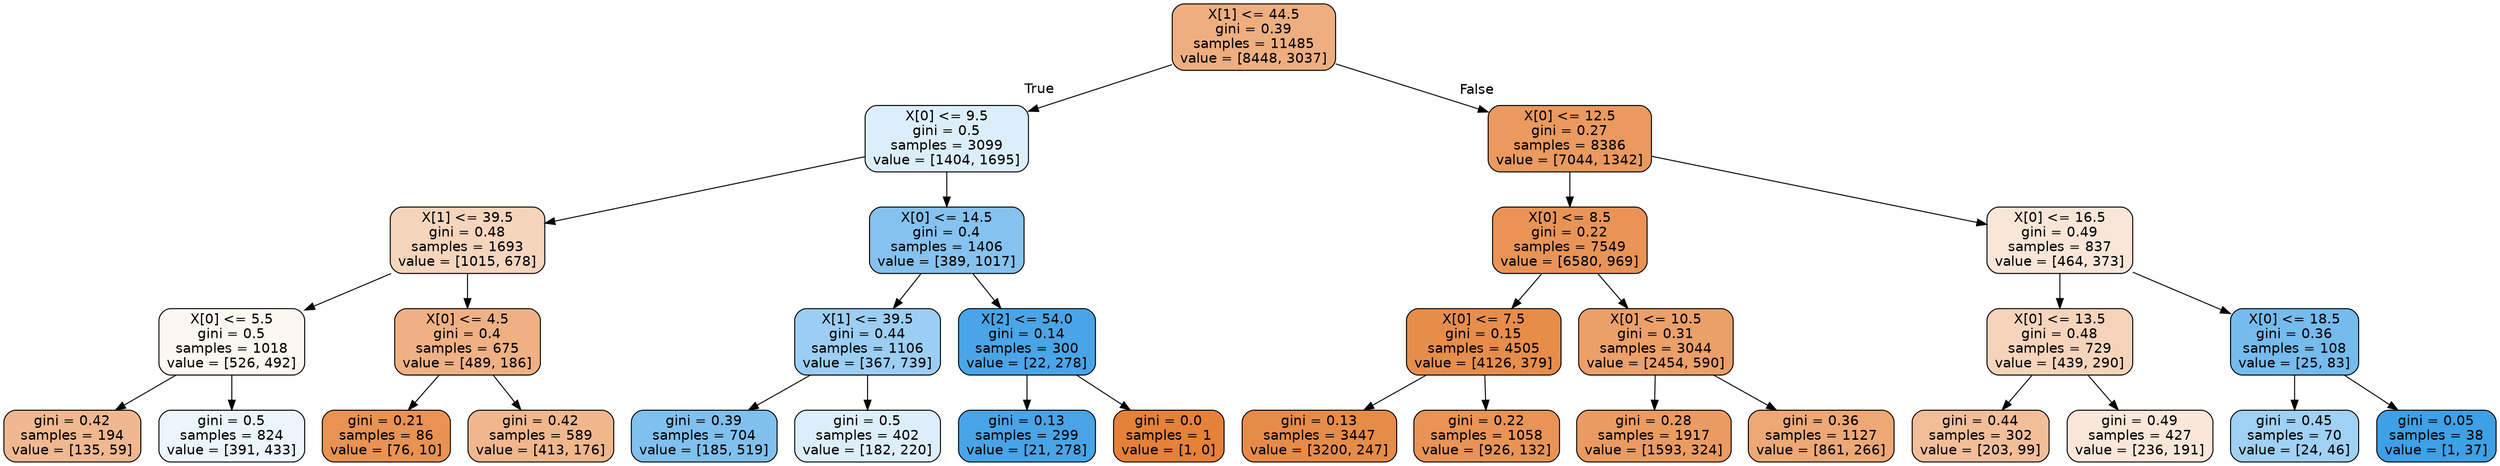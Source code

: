 digraph Tree {
node [shape=box, style="filled, rounded", color="black", fontname=helvetica] ;
edge [fontname=helvetica] ;
0 [label="X[1] <= 44.5\ngini = 0.39\nsamples = 11485\nvalue = [8448, 3037]", fillcolor="#eeae80"] ;
1 [label="X[0] <= 9.5\ngini = 0.5\nsamples = 3099\nvalue = [1404, 1695]", fillcolor="#ddeefb"] ;
0 -> 1 [labeldistance=2.5, labelangle=45, headlabel="True"] ;
2 [label="X[1] <= 39.5\ngini = 0.48\nsamples = 1693\nvalue = [1015, 678]", fillcolor="#f6d5bd"] ;
1 -> 2 ;
3 [label="X[0] <= 5.5\ngini = 0.5\nsamples = 1018\nvalue = [526, 492]", fillcolor="#fdf7f2"] ;
2 -> 3 ;
4 [label="gini = 0.42\nsamples = 194\nvalue = [135, 59]", fillcolor="#f0b890"] ;
3 -> 4 ;
5 [label="gini = 0.5\nsamples = 824\nvalue = [391, 433]", fillcolor="#ecf5fc"] ;
3 -> 5 ;
6 [label="X[0] <= 4.5\ngini = 0.4\nsamples = 675\nvalue = [489, 186]", fillcolor="#efb184"] ;
2 -> 6 ;
7 [label="gini = 0.21\nsamples = 86\nvalue = [76, 10]", fillcolor="#e89253"] ;
6 -> 7 ;
8 [label="gini = 0.42\nsamples = 589\nvalue = [413, 176]", fillcolor="#f0b78d"] ;
6 -> 8 ;
9 [label="X[0] <= 14.5\ngini = 0.4\nsamples = 1406\nvalue = [389, 1017]", fillcolor="#85c2ef"] ;
1 -> 9 ;
10 [label="X[1] <= 39.5\ngini = 0.44\nsamples = 1106\nvalue = [367, 739]", fillcolor="#9bcef2"] ;
9 -> 10 ;
11 [label="gini = 0.39\nsamples = 704\nvalue = [185, 519]", fillcolor="#80c0ee"] ;
10 -> 11 ;
12 [label="gini = 0.5\nsamples = 402\nvalue = [182, 220]", fillcolor="#ddeefb"] ;
10 -> 12 ;
13 [label="X[2] <= 54.0\ngini = 0.14\nsamples = 300\nvalue = [22, 278]", fillcolor="#49a5e7"] ;
9 -> 13 ;
14 [label="gini = 0.13\nsamples = 299\nvalue = [21, 278]", fillcolor="#48a4e7"] ;
13 -> 14 ;
15 [label="gini = 0.0\nsamples = 1\nvalue = [1, 0]", fillcolor="#e58139"] ;
13 -> 15 ;
16 [label="X[0] <= 12.5\ngini = 0.27\nsamples = 8386\nvalue = [7044, 1342]", fillcolor="#ea995f"] ;
0 -> 16 [labeldistance=2.5, labelangle=-45, headlabel="False"] ;
17 [label="X[0] <= 8.5\ngini = 0.22\nsamples = 7549\nvalue = [6580, 969]", fillcolor="#e99456"] ;
16 -> 17 ;
18 [label="X[0] <= 7.5\ngini = 0.15\nsamples = 4505\nvalue = [4126, 379]", fillcolor="#e78d4b"] ;
17 -> 18 ;
19 [label="gini = 0.13\nsamples = 3447\nvalue = [3200, 247]", fillcolor="#e78b48"] ;
18 -> 19 ;
20 [label="gini = 0.22\nsamples = 1058\nvalue = [926, 132]", fillcolor="#e99355"] ;
18 -> 20 ;
21 [label="X[0] <= 10.5\ngini = 0.31\nsamples = 3044\nvalue = [2454, 590]", fillcolor="#eb9f69"] ;
17 -> 21 ;
22 [label="gini = 0.28\nsamples = 1917\nvalue = [1593, 324]", fillcolor="#ea9b61"] ;
21 -> 22 ;
23 [label="gini = 0.36\nsamples = 1127\nvalue = [861, 266]", fillcolor="#eda876"] ;
21 -> 23 ;
24 [label="X[0] <= 16.5\ngini = 0.49\nsamples = 837\nvalue = [464, 373]", fillcolor="#fae6d8"] ;
16 -> 24 ;
25 [label="X[0] <= 13.5\ngini = 0.48\nsamples = 729\nvalue = [439, 290]", fillcolor="#f6d4bc"] ;
24 -> 25 ;
26 [label="gini = 0.44\nsamples = 302\nvalue = [203, 99]", fillcolor="#f2be9a"] ;
25 -> 26 ;
27 [label="gini = 0.49\nsamples = 427\nvalue = [236, 191]", fillcolor="#fae7d9"] ;
25 -> 27 ;
28 [label="X[0] <= 18.5\ngini = 0.36\nsamples = 108\nvalue = [25, 83]", fillcolor="#75bbed"] ;
24 -> 28 ;
29 [label="gini = 0.45\nsamples = 70\nvalue = [24, 46]", fillcolor="#a0d0f3"] ;
28 -> 29 ;
30 [label="gini = 0.05\nsamples = 38\nvalue = [1, 37]", fillcolor="#3ea0e6"] ;
28 -> 30 ;
}